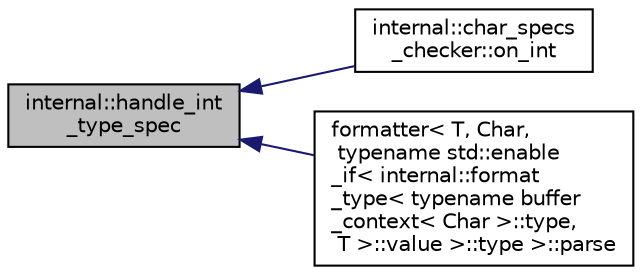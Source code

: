 digraph "internal::handle_int_type_spec"
{
  edge [fontname="Helvetica",fontsize="10",labelfontname="Helvetica",labelfontsize="10"];
  node [fontname="Helvetica",fontsize="10",shape=record];
  rankdir="LR";
  Node1 [label="internal::handle_int\l_type_spec",height=0.2,width=0.4,color="black", fillcolor="grey75", style="filled" fontcolor="black"];
  Node1 -> Node2 [dir="back",color="midnightblue",fontsize="10",style="solid",fontname="Helvetica"];
  Node2 [label="internal::char_specs\l_checker::on_int",height=0.2,width=0.4,color="black", fillcolor="white", style="filled",URL="$classinternal_1_1char__specs__checker.html#ab910ca8f4906ce3b95ac090a22284e44"];
  Node1 -> Node3 [dir="back",color="midnightblue",fontsize="10",style="solid",fontname="Helvetica"];
  Node3 [label="formatter\< T, Char,\l typename std::enable\l_if\< internal::format\l_type\< typename buffer\l_context\< Char \>::type,\l T \>::value \>::type \>::parse",height=0.2,width=0.4,color="black", fillcolor="white", style="filled",URL="$structformatter_3_01_t_00_01_char_00_01typename_01std_1_1enable__if_3_01internal_1_1format__typeef2b7d59b5441fbead72290e06693dea.html#ae66fc4d23664a9533b055208fa9692bf"];
}
